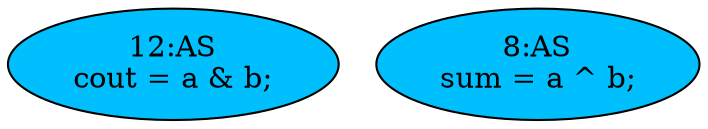 strict digraph "compose( ,  )" {
	node [label="\N"];
	"12:AS"	[ast="<pyverilog.vparser.ast.Assign object at 0x7fbc91ef71d0>",
		def_var="['cout']",
		fillcolor=deepskyblue,
		label="12:AS
cout = a & b;",
		statements="[]",
		style=filled,
		typ=Assign,
		use_var="['a', 'b']"];
	"8:AS"	[ast="<pyverilog.vparser.ast.Assign object at 0x7fbc91f75f10>",
		def_var="['sum']",
		fillcolor=deepskyblue,
		label="8:AS
sum = a ^ b;",
		statements="[]",
		style=filled,
		typ=Assign,
		use_var="['a', 'b']"];
}
